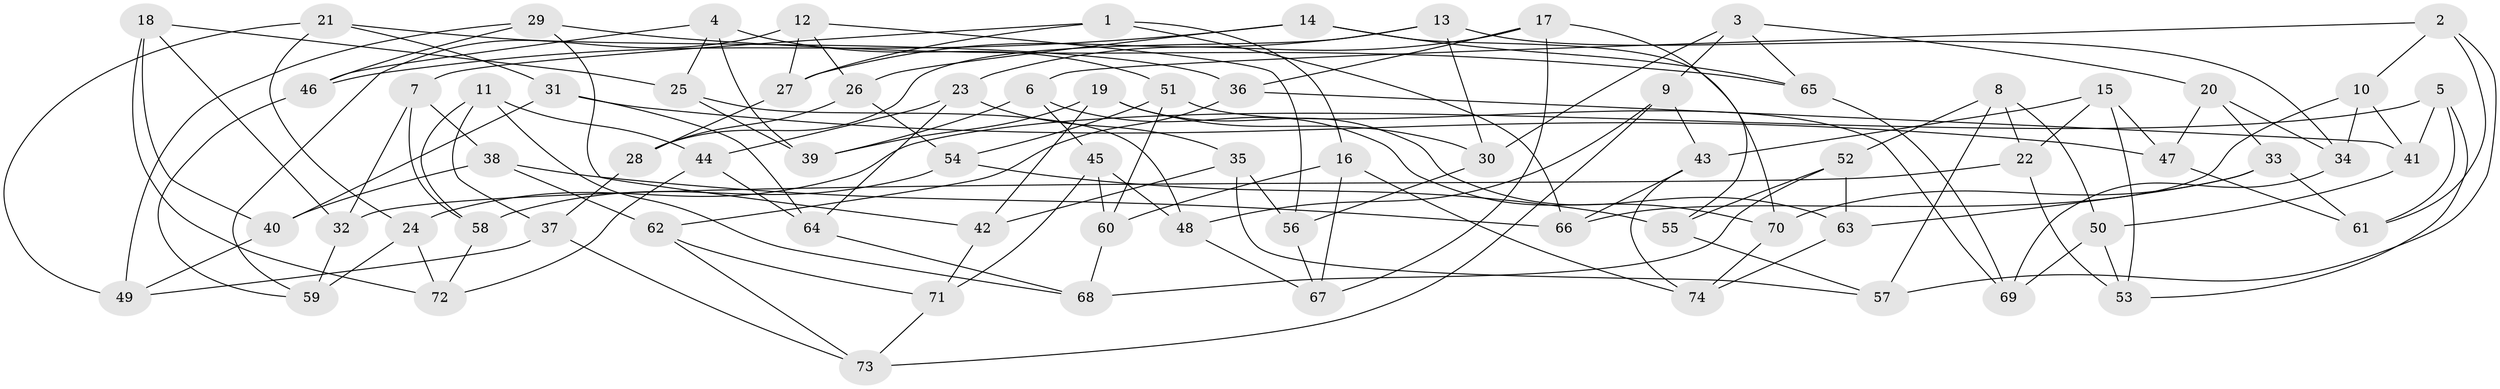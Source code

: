 // coarse degree distribution, {8: 0.10810810810810811, 7: 0.10810810810810811, 6: 0.13513513513513514, 3: 0.08108108108108109, 10: 0.05405405405405406, 4: 0.3783783783783784, 5: 0.10810810810810811, 9: 0.02702702702702703}
// Generated by graph-tools (version 1.1) at 2025/20/03/04/25 18:20:44]
// undirected, 74 vertices, 148 edges
graph export_dot {
graph [start="1"]
  node [color=gray90,style=filled];
  1;
  2;
  3;
  4;
  5;
  6;
  7;
  8;
  9;
  10;
  11;
  12;
  13;
  14;
  15;
  16;
  17;
  18;
  19;
  20;
  21;
  22;
  23;
  24;
  25;
  26;
  27;
  28;
  29;
  30;
  31;
  32;
  33;
  34;
  35;
  36;
  37;
  38;
  39;
  40;
  41;
  42;
  43;
  44;
  45;
  46;
  47;
  48;
  49;
  50;
  51;
  52;
  53;
  54;
  55;
  56;
  57;
  58;
  59;
  60;
  61;
  62;
  63;
  64;
  65;
  66;
  67;
  68;
  69;
  70;
  71;
  72;
  73;
  74;
  1 -- 66;
  1 -- 16;
  1 -- 27;
  1 -- 7;
  2 -- 61;
  2 -- 57;
  2 -- 10;
  2 -- 6;
  3 -- 9;
  3 -- 30;
  3 -- 20;
  3 -- 65;
  4 -- 25;
  4 -- 46;
  4 -- 39;
  4 -- 51;
  5 -- 24;
  5 -- 61;
  5 -- 41;
  5 -- 53;
  6 -- 39;
  6 -- 45;
  6 -- 70;
  7 -- 32;
  7 -- 38;
  7 -- 58;
  8 -- 57;
  8 -- 52;
  8 -- 22;
  8 -- 50;
  9 -- 73;
  9 -- 43;
  9 -- 48;
  10 -- 34;
  10 -- 66;
  10 -- 41;
  11 -- 58;
  11 -- 68;
  11 -- 44;
  11 -- 37;
  12 -- 27;
  12 -- 26;
  12 -- 59;
  12 -- 56;
  13 -- 34;
  13 -- 27;
  13 -- 28;
  13 -- 30;
  14 -- 46;
  14 -- 70;
  14 -- 65;
  14 -- 26;
  15 -- 22;
  15 -- 47;
  15 -- 43;
  15 -- 53;
  16 -- 60;
  16 -- 74;
  16 -- 67;
  17 -- 67;
  17 -- 23;
  17 -- 36;
  17 -- 55;
  18 -- 40;
  18 -- 32;
  18 -- 25;
  18 -- 72;
  19 -- 63;
  19 -- 30;
  19 -- 39;
  19 -- 42;
  20 -- 33;
  20 -- 47;
  20 -- 34;
  21 -- 36;
  21 -- 31;
  21 -- 49;
  21 -- 24;
  22 -- 53;
  22 -- 32;
  23 -- 35;
  23 -- 64;
  23 -- 44;
  24 -- 59;
  24 -- 72;
  25 -- 48;
  25 -- 39;
  26 -- 54;
  26 -- 28;
  27 -- 28;
  28 -- 37;
  29 -- 65;
  29 -- 49;
  29 -- 46;
  29 -- 42;
  30 -- 56;
  31 -- 47;
  31 -- 40;
  31 -- 64;
  32 -- 59;
  33 -- 70;
  33 -- 63;
  33 -- 61;
  34 -- 69;
  35 -- 57;
  35 -- 56;
  35 -- 42;
  36 -- 41;
  36 -- 62;
  37 -- 73;
  37 -- 49;
  38 -- 62;
  38 -- 40;
  38 -- 66;
  40 -- 49;
  41 -- 50;
  42 -- 71;
  43 -- 66;
  43 -- 74;
  44 -- 64;
  44 -- 72;
  45 -- 48;
  45 -- 71;
  45 -- 60;
  46 -- 59;
  47 -- 61;
  48 -- 67;
  50 -- 53;
  50 -- 69;
  51 -- 69;
  51 -- 54;
  51 -- 60;
  52 -- 63;
  52 -- 55;
  52 -- 68;
  54 -- 55;
  54 -- 58;
  55 -- 57;
  56 -- 67;
  58 -- 72;
  60 -- 68;
  62 -- 71;
  62 -- 73;
  63 -- 74;
  64 -- 68;
  65 -- 69;
  70 -- 74;
  71 -- 73;
}
